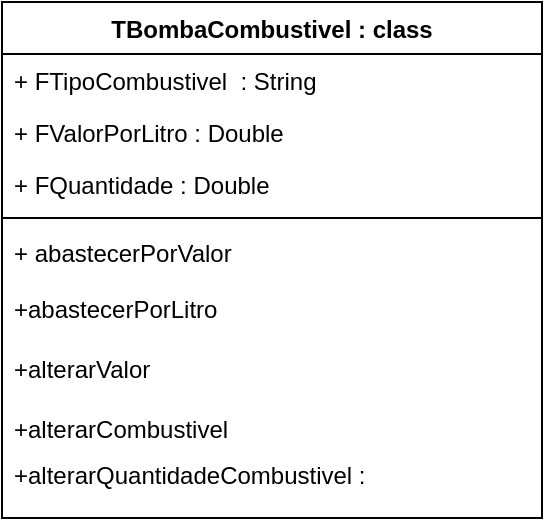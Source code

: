 <mxfile version="20.4.1" type="device"><diagram id="njWlN8wrtmciKUbAAU9G" name="Página-1"><mxGraphModel dx="557" dy="692" grid="1" gridSize="10" guides="1" tooltips="1" connect="1" arrows="1" fold="1" page="1" pageScale="1" pageWidth="827" pageHeight="1169" math="0" shadow="0"><root><mxCell id="0"/><mxCell id="1" parent="0"/><mxCell id="5p8gnOW57iSvCpsywWr--16" value="TBombaCombustivel : class&#10;" style="swimlane;fontStyle=1;align=center;verticalAlign=top;childLayout=stackLayout;horizontal=1;startSize=26;horizontalStack=0;resizeParent=1;resizeParentMax=0;resizeLast=0;collapsible=1;marginBottom=0;" vertex="1" parent="1"><mxGeometry x="120" y="120" width="270" height="258" as="geometry"/></mxCell><mxCell id="5p8gnOW57iSvCpsywWr--20" value="+ FTipoCombustivel  : String" style="text;strokeColor=none;fillColor=none;align=left;verticalAlign=top;spacingLeft=4;spacingRight=4;overflow=hidden;rotatable=0;points=[[0,0.5],[1,0.5]];portConstraint=eastwest;" vertex="1" parent="5p8gnOW57iSvCpsywWr--16"><mxGeometry y="26" width="270" height="26" as="geometry"/></mxCell><mxCell id="5p8gnOW57iSvCpsywWr--17" value="+ FValorPorLitro : Double" style="text;strokeColor=none;fillColor=none;align=left;verticalAlign=top;spacingLeft=4;spacingRight=4;overflow=hidden;rotatable=0;points=[[0,0.5],[1,0.5]];portConstraint=eastwest;" vertex="1" parent="5p8gnOW57iSvCpsywWr--16"><mxGeometry y="52" width="270" height="26" as="geometry"/></mxCell><mxCell id="5p8gnOW57iSvCpsywWr--21" value="+ FQuantidade : Double" style="text;strokeColor=none;fillColor=none;align=left;verticalAlign=top;spacingLeft=4;spacingRight=4;overflow=hidden;rotatable=0;points=[[0,0.5],[1,0.5]];portConstraint=eastwest;" vertex="1" parent="5p8gnOW57iSvCpsywWr--16"><mxGeometry y="78" width="270" height="26" as="geometry"/></mxCell><mxCell id="5p8gnOW57iSvCpsywWr--18" value="" style="line;strokeWidth=1;fillColor=none;align=left;verticalAlign=middle;spacingTop=-1;spacingLeft=3;spacingRight=3;rotatable=0;labelPosition=right;points=[];portConstraint=eastwest;strokeColor=inherit;" vertex="1" parent="5p8gnOW57iSvCpsywWr--16"><mxGeometry y="104" width="270" height="8" as="geometry"/></mxCell><mxCell id="5p8gnOW57iSvCpsywWr--19" value="+ abastecerPorValor " style="text;strokeColor=none;fillColor=none;align=left;verticalAlign=top;spacingLeft=4;spacingRight=4;overflow=hidden;rotatable=0;points=[[0,0.5],[1,0.5]];portConstraint=eastwest;" vertex="1" parent="5p8gnOW57iSvCpsywWr--16"><mxGeometry y="112" width="270" height="26" as="geometry"/></mxCell><mxCell id="5p8gnOW57iSvCpsywWr--9" value="+abastecerPorLitro" style="text;strokeColor=none;fillColor=none;align=left;verticalAlign=middle;spacingLeft=4;spacingRight=4;overflow=hidden;points=[[0,0.5],[1,0.5]];portConstraint=eastwest;rotatable=0;" vertex="1" parent="5p8gnOW57iSvCpsywWr--16"><mxGeometry y="138" width="270" height="30" as="geometry"/></mxCell><mxCell id="5p8gnOW57iSvCpsywWr--24" value="+alterarValor" style="text;strokeColor=none;fillColor=none;align=left;verticalAlign=middle;spacingLeft=4;spacingRight=4;overflow=hidden;points=[[0,0.5],[1,0.5]];portConstraint=eastwest;rotatable=0;" vertex="1" parent="5p8gnOW57iSvCpsywWr--16"><mxGeometry y="168" width="270" height="30" as="geometry"/></mxCell><mxCell id="5p8gnOW57iSvCpsywWr--25" value="+alterarCombustivel" style="text;strokeColor=none;fillColor=none;align=left;verticalAlign=middle;spacingLeft=4;spacingRight=4;overflow=hidden;points=[[0,0.5],[1,0.5]];portConstraint=eastwest;rotatable=0;" vertex="1" parent="5p8gnOW57iSvCpsywWr--16"><mxGeometry y="198" width="270" height="30" as="geometry"/></mxCell><mxCell id="5p8gnOW57iSvCpsywWr--26" value="+alterarQuantidadeCombustivel :&#10;" style="text;strokeColor=none;fillColor=none;align=left;verticalAlign=middle;spacingLeft=4;spacingRight=4;overflow=hidden;points=[[0,0.5],[1,0.5]];portConstraint=eastwest;rotatable=0;" vertex="1" parent="5p8gnOW57iSvCpsywWr--16"><mxGeometry y="228" width="270" height="30" as="geometry"/></mxCell></root></mxGraphModel></diagram></mxfile>